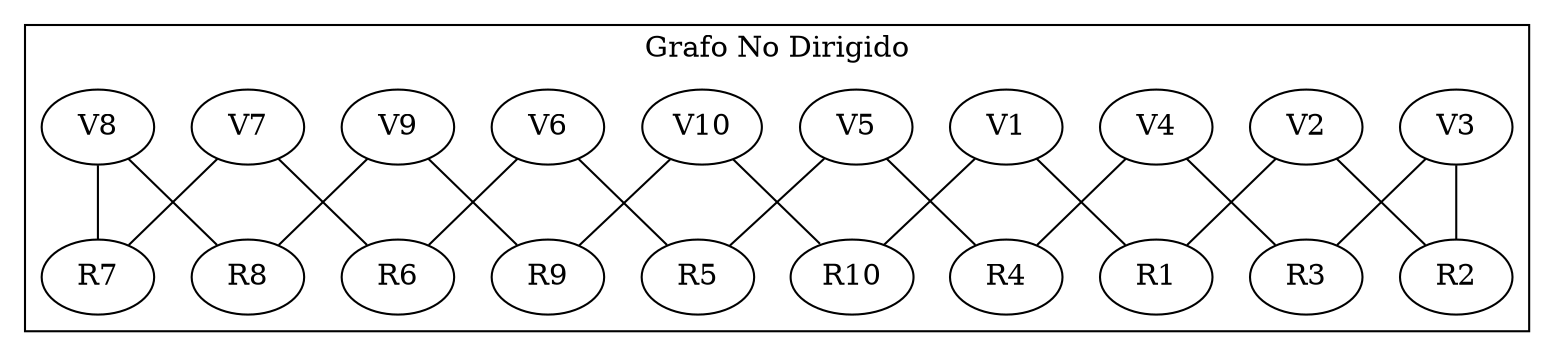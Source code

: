graph UndirectedGraph {
    node [shape=ellipse];
    rankdir=TB;
    subgraph cluster_0 {
        label = "Grafo No Dirigido";
        V1 [label="V1"];
        R1 [label="R1"];
        V2 [label="V2"];
        R2 [label="R2"];
        V3 [label="V3"];
        R3 [label="R3"];
        V4 [label="V4"];
        R4 [label="R4"];
        V5 [label="V5"];
        R5 [label="R5"];
        V6 [label="V6"];
        R6 [label="R6"];
        V7 [label="V7"];
        R7 [label="R7"];
        V8 [label="V8"];
        R8 [label="R8"];
        V9 [label="V9"];
        R9 [label="R9"];
        V10 [label="V10"];
        R10 [label="R10"];
        V1 -- R1;
        V1 -- R10;
        V2 -- R2;
        V2 -- R1;
        V3 -- R3;
        V3 -- R2;
        V4 -- R4;
        V4 -- R3;
        V5 -- R5;
        V5 -- R4;
        V6 -- R6;
        V6 -- R5;
        V7 -- R7;
        V7 -- R6;
        V8 -- R8;
        V8 -- R7;
        V9 -- R9;
        V9 -- R8;
        V10 -- R10;
        V10 -- R9;
        { rank=same; V1; V2; V3; V4; V5; V6; V7; V8; V9; V10; };
        { rank=same; R1; R2; R3; R4; R5; R6; R7; R8; R9; R10; };
    }
}

